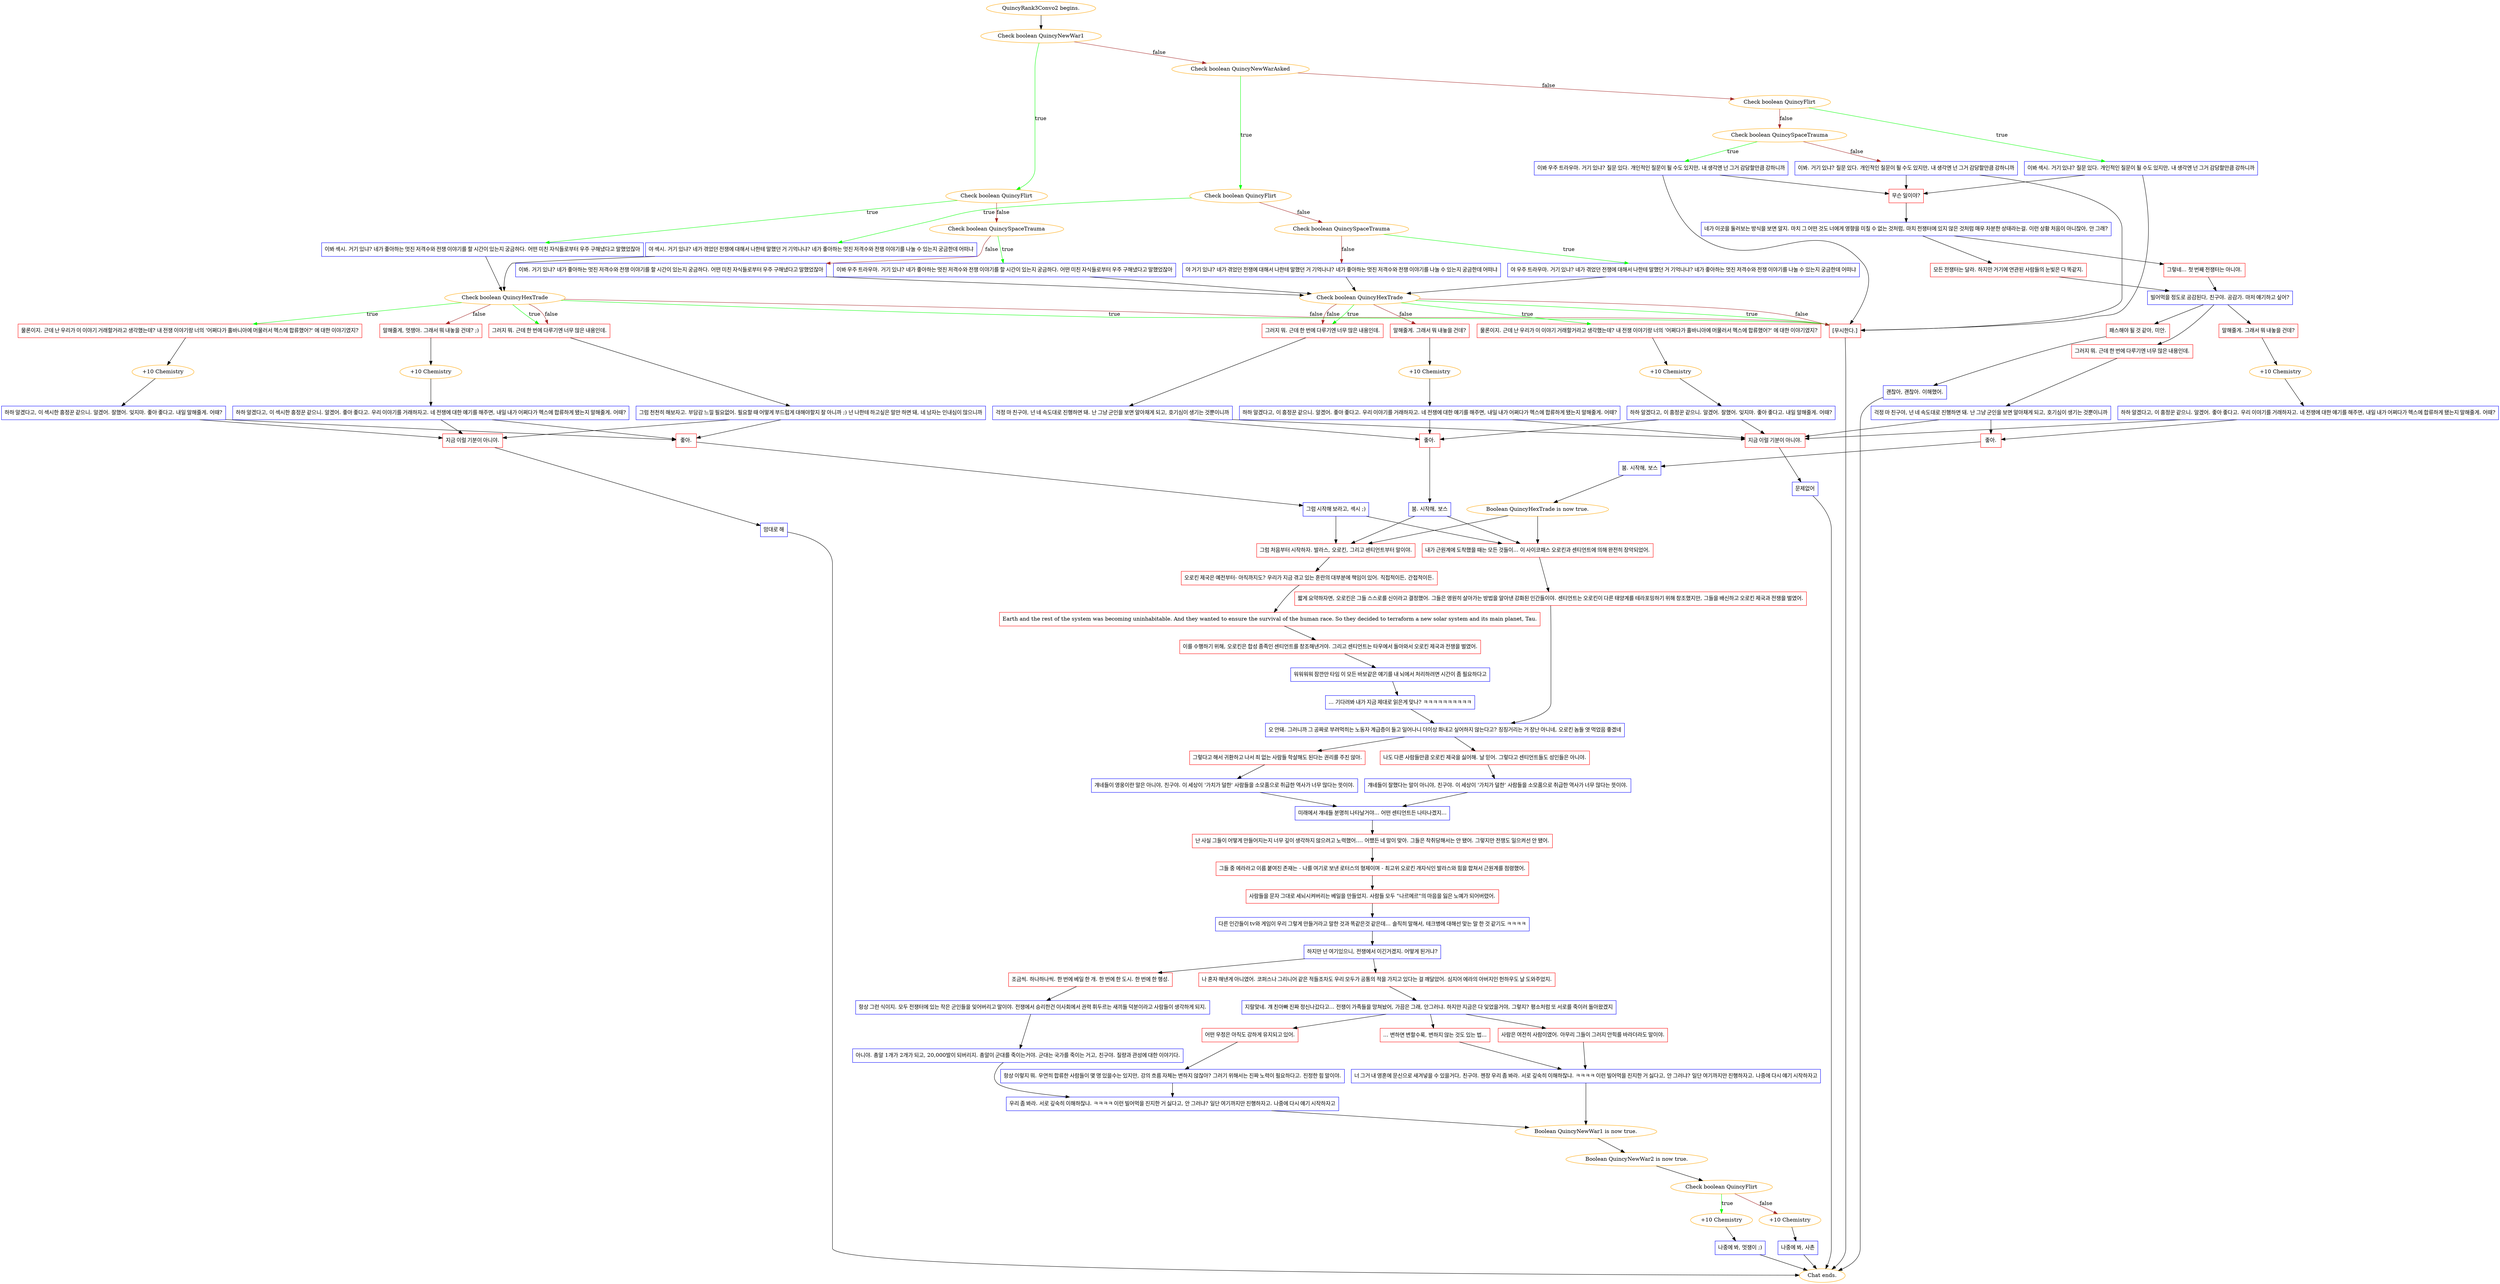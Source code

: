 digraph {
	"QuincyRank3Convo2 begins." [color=orange];
		"QuincyRank3Convo2 begins." -> j1227234177;
	j1227234177 [label="Check boolean QuincyNewWar1",color=orange];
		j1227234177 -> j3433158672 [label=true,color=green];
		j1227234177 -> j970692775 [label=false,color=brown];
	j3433158672 [label="Check boolean QuincyFlirt",color=orange];
		j3433158672 -> j1378686897 [label=true,color=green];
		j3433158672 -> j3134332762 [label=false,color=brown];
	j970692775 [label="Check boolean QuincyNewWarAsked",color=orange];
		j970692775 -> j4151139557 [label=true,color=green];
		j970692775 -> j1584210937 [label=false,color=brown];
	j1378686897 [label="이봐 섹시. 거기 있냐? 네가 좋아하는 멋진 저격수와 전쟁 이야기를 할 시간이 있는지 궁금하다. 어떤 미친 자식들로부터 우주 구해냈다고 말했었잖아",shape=box,color=blue];
		j1378686897 -> j2930633811;
	j3134332762 [label="Check boolean QuincySpaceTrauma",color=orange];
		j3134332762 -> j2147970041 [label=true,color=green];
		j3134332762 -> j2741047684 [label=false,color=brown];
	j4151139557 [label="Check boolean QuincyFlirt",color=orange];
		j4151139557 -> j714535098 [label=true,color=green];
		j4151139557 -> j3134221175 [label=false,color=brown];
	j1584210937 [label="Check boolean QuincyFlirt",color=orange];
		j1584210937 -> j1252125337 [label=true,color=green];
		j1584210937 -> j2192536443 [label=false,color=brown];
	j2930633811 [label="Check boolean QuincyHexTrade",color=orange];
		j2930633811 -> j3992532368 [label=true,color=green];
		j2930633811 -> j1830491983 [label=true,color=green];
		j2930633811 -> j3220779863 [label=true,color=green];
		j2930633811 -> j2328393523 [label=false,color=brown];
		j2930633811 -> j1830491983 [label=false,color=brown];
		j2930633811 -> j3220779863 [label=false,color=brown];
	j2147970041 [label="이봐 우주 트라우마. 거기 있냐? 네가 좋아하는 멋진 저격수와 전쟁 이야기를 할 시간이 있는지 궁금하다. 어떤 미친 자식들로부터 우주 구해냈다고 말했었잖아",shape=box,color=blue];
		j2147970041 -> j3628214946;
	j2741047684 [label="이봐. 거기 있냐? 네가 좋아하는 멋진 저격수와 전쟁 이야기를 할 시간이 있는지 궁금하다. 어떤 미친 자식들로부터 우주 구해냈다고 말했었잖아",shape=box,color=blue];
		j2741047684 -> j3628214946;
	j714535098 [label="야 섹시. 거기 있냐? 네가 겪었던 전쟁에 대해서 나한테 말했던 거 기억나냐? 네가 좋아하는 멋진 저격수와 전쟁 이야기를 나눌 수 있는지 궁금한데 어떠냐",shape=box,color=blue];
		j714535098 -> j2930633811;
	j3134221175 [label="Check boolean QuincySpaceTrauma",color=orange];
		j3134221175 -> j3856269792 [label=true,color=green];
		j3134221175 -> j2906021953 [label=false,color=brown];
	j1252125337 [label="이봐 섹시. 거기 있냐? 질문 있다. 개인적인 질문이 될 수도 있지만, 내 생각엔 넌 그거 감당할만큼 강하니까",shape=box,color=blue];
		j1252125337 -> j992129798;
		j1252125337 -> j3220779863;
	j2192536443 [label="Check boolean QuincySpaceTrauma",color=orange];
		j2192536443 -> j3924225231 [label=true,color=green];
		j2192536443 -> j4080175943 [label=false,color=brown];
	j3992532368 [label="물론이지. 근데 난 우리가 이 이야기 거래할거라고 생각했는데? 내 전쟁 이야기랑 너의 '어쩌다가 홀바니아에 머물러서 헥스에 합류했어?' 에 대한 이야기였지?",shape=box,color=red];
		j3992532368 -> j2736144675;
	j1830491983 [label="그러지 뭐. 근데 한 번에 다루기엔 너무 많은 내용인데.",shape=box,color=red];
		j1830491983 -> j3131262940;
	j3220779863 [label="[무시한다.]",shape=box,color=red];
		j3220779863 -> "Chat ends.";
	j2328393523 [label="말해줄게, 멋쟁아. 그래서 뭐 내놓을 건데? ;)",shape=box,color=red];
		j2328393523 -> j385826561;
	j3628214946 [label="Check boolean QuincyHexTrade",color=orange];
		j3628214946 -> j1047516359 [label=true,color=green];
		j3628214946 -> j1794597848 [label=true,color=green];
		j3628214946 -> j3220779863 [label=true,color=green];
		j3628214946 -> j63014095 [label=false,color=brown];
		j3628214946 -> j1794597848 [label=false,color=brown];
		j3628214946 -> j3220779863 [label=false,color=brown];
	j3856269792 [label="야 우주 트라우마. 거기 있냐? 네가 겪었던 전쟁에 대해서 나한테 말했던 거 기억나냐? 네가 좋아하는 멋진 저격수와 전쟁 이야기를 나눌 수 있는지 궁금한데 어떠냐",shape=box,color=blue];
		j3856269792 -> j3628214946;
	j2906021953 [label="야 거기 있냐? 네가 겪었던 전쟁에 대해서 나한테 말했던 거 기억나냐? 네가 좋아하는 멋진 저격수와 전쟁 이야기를 나눌 수 있는지 궁금한데 어떠냐",shape=box,color=blue];
		j2906021953 -> j3628214946;
	j992129798 [label="무슨 일이야?",shape=box,color=red];
		j992129798 -> j654557889;
	j3924225231 [label="이봐 우주 트라우마. 거기 있냐? 질문 있다. 개인적인 질문이 될 수도 있지만, 내 생각엔 넌 그거 감당할만큼 강하니까",shape=box,color=blue];
		j3924225231 -> j992129798;
		j3924225231 -> j3220779863;
	j4080175943 [label="이봐. 거기 있냐? 질문 있다. 개인적인 질문이 될 수도 있지만, 내 생각엔 넌 그거 감당할만큼 강하니까",shape=box,color=blue];
		j4080175943 -> j992129798;
		j4080175943 -> j3220779863;
	j2736144675 [label="+10 Chemistry",color=orange];
		j2736144675 -> j1058705773;
	j3131262940 [label="그럼 천천히 해보자고. 부담감 느낄 필요없어. 필요할 때 어떻게 부드럽게 대해야할지 잘 아니까 ;) 넌 나한테 하고싶은 말만 하면 돼, 네 남자는 인내심이 많으니까",shape=box,color=blue];
		j3131262940 -> j3077932369;
		j3131262940 -> j2361490116;
	"Chat ends." [color=orange];
	j385826561 [label="+10 Chemistry",color=orange];
		j385826561 -> j1133445564;
	j1047516359 [label="물론이지. 근데 난 우리가 이 이야기 거래할거라고 생각했는데? 내 전쟁 이야기랑 너의 '어쩌다가 홀바니아에 머물러서 헥스에 합류했어?' 에 대한 이야기였지?",shape=box,color=red];
		j1047516359 -> j1971487515;
	j1794597848 [label="그러지 뭐. 근데 한 번에 다루기엔 너무 많은 내용인데.",shape=box,color=red];
		j1794597848 -> j543474336;
	j63014095 [label="말해줄게. 그래서 뭐 내놓을 건데?",shape=box,color=red];
		j63014095 -> j3524425989;
	j654557889 [label="네가 이곳을 둘러보는 방식을 보면 알지. 마치 그 어떤 것도 너에게 영향을 미칠 수 없는 것처럼, 마치 전쟁터에 있지 않은 것처럼 매우 차분한 상태라는걸. 이런 상황 처음이 아니잖아, 안 그래?",shape=box,color=blue];
		j654557889 -> j1159823357;
		j654557889 -> j1343981828;
	j1058705773 [label="하하 알겠다고, 이 섹시한 흥정꾼 같으니. 알겠어. 잘했어. 잊지마. 좋아 좋다고. 내일 말해줄게. 어때?",shape=box,color=blue];
		j1058705773 -> j3077932369;
		j1058705773 -> j2361490116;
	j3077932369 [label="좋아.",shape=box,color=red];
		j3077932369 -> j1870780569;
	j2361490116 [label="지금 이럴 기분이 아니야.",shape=box,color=red];
		j2361490116 -> j1168799186;
	j1133445564 [label="하하 알겠다고, 이 섹시한 흥정꾼 같으니. 알겠어. 좋아 좋다고. 우리 이야기를 거래하자고. 네 전쟁에 대한 얘기를 해주면, 내일 내가 어쩌다가 헥스에 합류하게 됐는지 말해줄게. 어때?",shape=box,color=blue];
		j1133445564 -> j3077932369;
		j1133445564 -> j2361490116;
	j1971487515 [label="+10 Chemistry",color=orange];
		j1971487515 -> j1624917139;
	j543474336 [label="걱정 마 친구야, 넌 네 속도대로 진행하면 돼. 난 그냥 군인을 보면 알아채게 되고, 호기심이 생기는 것뿐이니까",shape=box,color=blue];
		j543474336 -> j1050285753;
		j543474336 -> j2087636894;
	j3524425989 [label="+10 Chemistry",color=orange];
		j3524425989 -> j2136327898;
	j1159823357 [label="그렇네... 첫 번째 전쟁터는 아니야.",shape=box,color=red];
		j1159823357 -> j2898303631;
	j1343981828 [label="모든 전쟁터는 달라. 하지만 거기에 연관된 사람들의 눈빛은 다 똑같지.",shape=box,color=red];
		j1343981828 -> j2898303631;
	j1870780569 [label="그럼 시작해 보라고, 섹시 ;)",shape=box,color=blue];
		j1870780569 -> j3294924359;
		j1870780569 -> j3122330116;
	j1168799186 [label="맘대로 해",shape=box,color=blue];
		j1168799186 -> "Chat ends.";
	j1624917139 [label="하하 알겠다고, 이 흥정꾼 같으니. 알겠어. 잘했어. 잊지마. 좋아 좋다고. 내일 말해줄게. 어때?",shape=box,color=blue];
		j1624917139 -> j1050285753;
		j1624917139 -> j2087636894;
	j1050285753 [label="좋아.",shape=box,color=red];
		j1050285753 -> j3444888460;
	j2087636894 [label="지금 이럴 기분이 아니야.",shape=box,color=red];
		j2087636894 -> j900600219;
	j2136327898 [label="하하 알겠다고, 이 흥정꾼 같으니. 알겠어. 좋아 좋다고. 우리 이야기를 거래하자고. 네 전쟁에 대한 얘기를 해주면, 내일 내가 어쩌다가 헥스에 합류하게 됐는지 말해줄게. 어때?",shape=box,color=blue];
		j2136327898 -> j1050285753;
		j2136327898 -> j2087636894;
	j2898303631 [label="빌어먹을 정도로 공감된다, 친구야. 공감가. 마저 얘기하고 싶어?",shape=box,color=blue];
		j2898303631 -> j2103923279;
		j2898303631 -> j4179123128;
		j2898303631 -> j4079354023;
	j3294924359 [label="내가 근원계에 도착했을 때는 모든 것들이... 이 사이코패스 오로킨과 센티언트에 의해 완전히 장악되었어.",shape=box,color=red];
		j3294924359 -> j916616438;
	j3122330116 [label="그럼 처음부터 시작하자. 발라스, 오로킨, 그리고 센티언트부터 말이야.",shape=box,color=red];
		j3122330116 -> j2297859351;
	j3444888460 [label="붐. 시작해, 보스",shape=box,color=blue];
		j3444888460 -> j3294924359;
		j3444888460 -> j3122330116;
	j900600219 [label="문제없어",shape=box,color=blue];
		j900600219 -> "Chat ends.";
	j2103923279 [label="말해줄게. 그래서 뭐 내놓을 건데?",shape=box,color=red];
		j2103923279 -> j1843953267;
	j4179123128 [label="그러지 뭐. 근데 한 번에 다루기엔 너무 많은 내용인데.",shape=box,color=red];
		j4179123128 -> j2781415425;
	j4079354023 [label="패스해야 될 것 같아, 미안.",shape=box,color=red];
		j4079354023 -> j700264160;
	j916616438 [label="짧게 요약하자면, 오로킨은 그들 스스로를 신이라고 결정했어. 그들은 영원히 살아가는 방법을 알아낸 강화된 인간들이야. 센티언트는 오로킨이 다른 태양계를 테라포밍하기 위해 창조했지만, 그들을 배신하고 오로킨 제국과 전쟁을 벌였어.",shape=box,color=red];
		j916616438 -> j3135754669;
	j2297859351 [label="오로킨 제국은 예전부터- 아직까지도? 우리가 지금 겪고 있는 혼란의 대부분에 책임이 있어. 직접적이든, 간접적이든.",shape=box,color=red];
		j2297859351 -> j637593891;
	j1843953267 [label="+10 Chemistry",color=orange];
		j1843953267 -> j3677853251;
	j2781415425 [label="걱정 마 친구야, 넌 네 속도대로 진행하면 돼. 난 그냥 군인을 보면 알아채게 되고, 호기심이 생기는 것뿐이니까",shape=box,color=blue];
		j2781415425 -> j3112856380;
		j2781415425 -> j2087636894;
	j700264160 [label="괜찮아, 괜찮아. 이해했어.",shape=box,color=blue];
		j700264160 -> "Chat ends.";
	j3135754669 [label="오 안돼. 그러니까 그 공짜로 부려먹히는 노동자 계급층이 들고 일어나니 더이상 화내고 싶어하지 않는다고? 징징거리는 거 장난 아니네, 오로킨 놈들 엿 먹었음 좋겠네",shape=box,color=blue];
		j3135754669 -> j1098515227;
		j3135754669 -> j845484131;
	j637593891 [label="Earth and the rest of the system was becoming uninhabitable. And they wanted to ensure the survival of the human race. So they decided to terraform a new solar system and its main planet, Tau.",shape=box,color=red];
		j637593891 -> j1671961818;
	j3677853251 [label="하하 알겠다고, 이 흥정꾼 같으니. 알겠어. 좋아 좋다고. 우리 이야기를 거래하자고. 네 전쟁에 대한 얘기를 해주면, 내일 내가 어쩌다가 헥스에 합류하게 됐는지 말해줄게. 어때?",shape=box,color=blue];
		j3677853251 -> j3112856380;
		j3677853251 -> j2087636894;
	j3112856380 [label="좋아.",shape=box,color=red];
		j3112856380 -> j2203943086;
	j1098515227 [label="그렇다고 해서 귀환하고 나서 죄 없는 사람들 학살해도 된다는 권리를 주진 않아.",shape=box,color=red];
		j1098515227 -> j2287135136;
	j845484131 [label="나도 다른 사람들만큼 오로킨 제국을 싫어해. 날 믿어. 그렇다고 센티언트들도 성인들은 아니야.",shape=box,color=red];
		j845484131 -> j974671038;
	j1671961818 [label="이를 수행하기 위해, 오로킨은 합성 종족인 센티언트를 창조해낸거야. 그리고 센티언트는 타우에서 돌아와서 오로킨 제국과 전쟁을 벌였어.",shape=box,color=red];
		j1671961818 -> j1573517223;
	j2203943086 [label="붐. 시작해, 보스",shape=box,color=blue];
		j2203943086 -> j1195954959;
	j2287135136 [label="걔네들이 영웅이란 말은 아니야, 친구야. 이 세상이 '가치가 덜한' 사람들을 소모품으로 취급한 역사가 너무 많다는 뜻이야.",shape=box,color=blue];
		j2287135136 -> j1531233985;
	j974671038 [label="걔네들이 잘했다는 말이 아니야, 친구야. 이 세상이 '가치가 덜한' 사람들을 소모품으로 취급한 역사가 너무 많다는 뜻이야.",shape=box,color=blue];
		j974671038 -> j1531233985;
	j1573517223 [label="워워워워 잠깐만 타임 이 모든 바보같은 얘기를 내 뇌에서 처리하려면 시간이 좀 필요하다고",shape=box,color=blue];
		j1573517223 -> j2604787574;
	j1195954959 [label="Boolean QuincyHexTrade is now true.",color=orange];
		j1195954959 -> j3122330116;
		j1195954959 -> j3294924359;
	j1531233985 [label="미래에서 걔네들 분명히 나타날거야... 어떤 센티언트든 나타나겠지...",shape=box,color=blue];
		j1531233985 -> j2224540680;
	j2604787574 [label="... 기다려봐 내가 지금 제대로 읽은게 맞나? ㅋㅋㅋㅋㅋㅋㅋㅋㅋㅋ",shape=box,color=blue];
		j2604787574 -> j3135754669;
	j2224540680 [label="난 사실 그들이 어떻게 만들어지는지 너무 깊이 생각하지 않으려고 노력했어…. 어쨌든 네 말이 맞아. 그들은 착취당해서는 안 됐어. 그렇지만 전쟁도 일으켜선 안 됐어.",shape=box,color=red];
		j2224540680 -> j2174622891;
	j2174622891 [label="그들 중 에라라고 이름 붙여진 존재는 - 나를 여기로 보낸 로터스의 형제이며 - 최고위 오로킨 개자식인 발라스와 힘을 합쳐서 근원계를 점령했어.",shape=box,color=red];
		j2174622891 -> j3393576429;
	j3393576429 [label="사람들을 문자 그대로 세뇌시켜버리는 베일을 만들었지. 사람들 모두 \"나르메르\"의 마음을 잃은 노예가 되어버렸어.",shape=box,color=red];
		j3393576429 -> j455321931;
	j455321931 [label="다른 인간들이 tv와 게임이 우리 그렇게 만들거라고 말한 것과 똑같은것 같은데... 솔직히 말해서, 테크병에 대해선 맞는 말 한 것 같기도 ㅋㅋㅋㅋ",shape=box,color=blue];
		j455321931 -> j3190000577;
	j3190000577 [label="하지만 넌 여기있으니, 전쟁에서 이긴거겠지. 어떻게 된거냐?",shape=box,color=blue];
		j3190000577 -> j826717792;
		j3190000577 -> j3907285055;
	j826717792 [label="조금씩. 하나하나씩. 한 번에 베일 한 개. 한 번에 한 도시. 한 번에 한 행성.",shape=box,color=red];
		j826717792 -> j196955844;
	j3907285055 [label="나 혼자 해낸게 아니였어. 코퍼스나 그리니어 같은 적들조차도 우리 모두가 공통의 적을 가지고 있다는 걸 깨달았어. 심지어 에라의 아버지인 헌하우도 날 도와주었지.",shape=box,color=red];
		j3907285055 -> j3695120119;
	j196955844 [label="항상 그런 식이지. 모두 전쟁터에 있는 작은 군인들을 잊어버리고 말이야. 전쟁에서 승리한건 이사회에서 권력 휘두르는 새끼들 덕분이라고 사람들이 생각하게 되지.",shape=box,color=blue];
		j196955844 -> j1637056840;
	j3695120119 [label="지랄맞네. 걔 친아빠 진짜 정신나갔다고... 전쟁이 가족들을 망쳐놨어, 가끔은 그래, 안그러냐. 하지만 지금은 다 잊었을거야, 그렇지? 평소처럼 또 서로를 죽이러 돌아왔겠지",shape=box,color=blue];
		j3695120119 -> j2822332914;
		j3695120119 -> j3024103742;
		j3695120119 -> j3577714544;
	j1637056840 [label="아니야. 총알 1개가 2개가 되고, 20,000발이 되버리지. 총알이 군대를 죽이는거야. 군대는 국가를 죽이는 거고, 친구야. 질량과 관성에 대한 이야기다.",shape=box,color=blue];
		j1637056840 -> j4062395192;
	j2822332914 [label="어떤 우정은 아직도 강하게 유지되고 있어.",shape=box,color=red];
		j2822332914 -> j1766304360;
	j3024103742 [label="... 변하면 변할수록, 변하지 않는 것도 있는 법...",shape=box,color=red];
		j3024103742 -> j1297221347;
	j3577714544 [label="사람은 여전히 사람이였어. 아무리 그들이 그러지 안힉를 바라더라도 말이야.",shape=box,color=red];
		j3577714544 -> j1297221347;
	j4062395192 [label="우리 좀 봐라. 서로 깊숙히 이해하잖냐. ㅋㅋㅋㅋ 이런 빌어먹을 진지한 거 싫다고, 안 그러냐? 일단 여기까지만 진행하자고. 나중에 다시 얘기 시작하자고",shape=box,color=blue];
		j4062395192 -> j847916330;
	j1766304360 [label="항상 이렇지 뭐. 우연히 합류한 사람들이 몇 명 있을수는 있지만, 강의 흐름 자체는 변하지 않잖아? 그러기 위해서는 진짜 노력이 필요하다고. 진정한 힘 말이야.",shape=box,color=blue];
		j1766304360 -> j4062395192;
	j1297221347 [label="너 그거 내 영혼에 문신으로 새겨넣을 수 있을거다, 친구야. 젠장 우리 좀 봐라. 서로 깊숙히 이해하잖냐. ㅋㅋㅋㅋ 이런 빌어먹을 진지한 거 싫다고, 안 그러냐? 일단 여기까지만 진행하자고. 나중에 다시 얘기 시작하자고",shape=box,color=blue];
		j1297221347 -> j847916330;
	j847916330 [label="Boolean QuincyNewWar1 is now true.",color=orange];
		j847916330 -> j59282138;
	j59282138 [label="Boolean QuincyNewWar2 is now true.",color=orange];
		j59282138 -> j1873488807;
	j1873488807 [label="Check boolean QuincyFlirt",color=orange];
		j1873488807 -> j2766053553 [label=true,color=green];
		j1873488807 -> j1694794925 [label=false,color=brown];
	j2766053553 [label="+10 Chemistry",color=orange];
		j2766053553 -> j3447683763;
	j1694794925 [label="+10 Chemistry",color=orange];
		j1694794925 -> j950471475;
	j3447683763 [label="나중에 봐, 멋쟁이 ;)",shape=box,color=blue];
		j3447683763 -> "Chat ends.";
	j950471475 [label="나중에 봐, 사촌",shape=box,color=blue];
		j950471475 -> "Chat ends.";
}